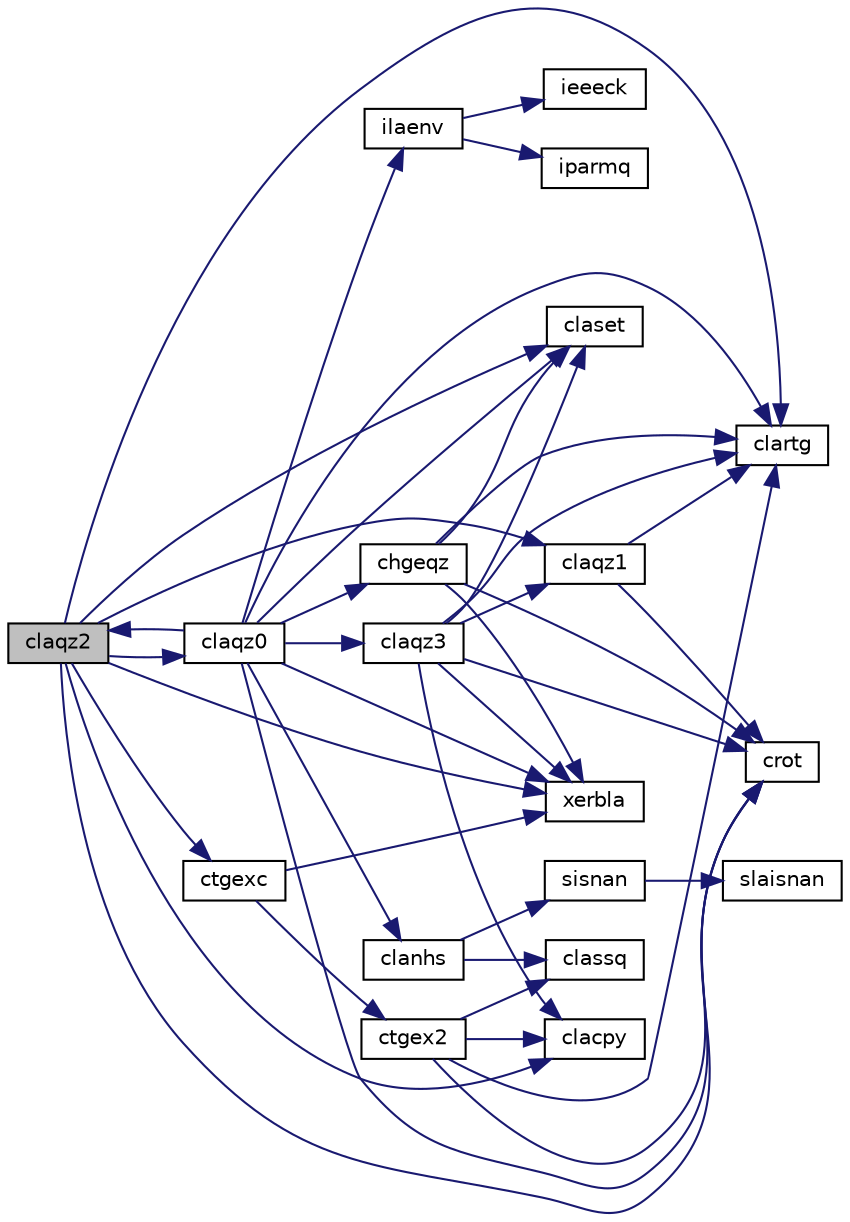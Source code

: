 digraph "claqz2"
{
 // LATEX_PDF_SIZE
  edge [fontname="Helvetica",fontsize="10",labelfontname="Helvetica",labelfontsize="10"];
  node [fontname="Helvetica",fontsize="10",shape=record];
  rankdir="LR";
  Node1 [label="claqz2",height=0.2,width=0.4,color="black", fillcolor="grey75", style="filled", fontcolor="black",tooltip="CLAQZ2"];
  Node1 -> Node2 [color="midnightblue",fontsize="10",style="solid",fontname="Helvetica"];
  Node2 [label="clacpy",height=0.2,width=0.4,color="black", fillcolor="white", style="filled",URL="$clacpy_8f.html#afcee53f42831342f7c863bfc55d2d159",tooltip="CLACPY copies all or part of one two-dimensional array to another."];
  Node1 -> Node3 [color="midnightblue",fontsize="10",style="solid",fontname="Helvetica"];
  Node3 [label="claqz0",height=0.2,width=0.4,color="black", fillcolor="white", style="filled",URL="$claqz0_8f.html#aed62e805f0ae98da9dea643f1018f81c",tooltip="CLAQZ0"];
  Node3 -> Node4 [color="midnightblue",fontsize="10",style="solid",fontname="Helvetica"];
  Node4 [label="chgeqz",height=0.2,width=0.4,color="black", fillcolor="white", style="filled",URL="$chgeqz_8f.html#a2c07ec6e7b75b527987e381674bdd68b",tooltip="CHGEQZ"];
  Node4 -> Node5 [color="midnightblue",fontsize="10",style="solid",fontname="Helvetica"];
  Node5 [label="clartg",height=0.2,width=0.4,color="black", fillcolor="white", style="filled",URL="$clartg_8f90.html#a45afd4405cf6da478ce4de9576303369",tooltip="CLARTG generates a plane rotation with real cosine and complex sine."];
  Node4 -> Node6 [color="midnightblue",fontsize="10",style="solid",fontname="Helvetica"];
  Node6 [label="claset",height=0.2,width=0.4,color="black", fillcolor="white", style="filled",URL="$claset_8f.html#a3666a7cae5a324eab6ae01b5155f1f5b",tooltip="CLASET initializes the off-diagonal elements and the diagonal elements of a matrix to given values."];
  Node4 -> Node7 [color="midnightblue",fontsize="10",style="solid",fontname="Helvetica"];
  Node7 [label="crot",height=0.2,width=0.4,color="black", fillcolor="white", style="filled",URL="$crot_8f.html#a4afb8af3ae70d2f82fffafe91e933c12",tooltip="CROT applies a plane rotation with real cosine and complex sine to a pair of complex vectors."];
  Node4 -> Node8 [color="midnightblue",fontsize="10",style="solid",fontname="Helvetica"];
  Node8 [label="xerbla",height=0.2,width=0.4,color="black", fillcolor="white", style="filled",URL="$xerbla_8f.html#a377ee61015baf8dea7770b3a404b1c07",tooltip="XERBLA"];
  Node3 -> Node9 [color="midnightblue",fontsize="10",style="solid",fontname="Helvetica"];
  Node9 [label="clanhs",height=0.2,width=0.4,color="black", fillcolor="white", style="filled",URL="$clanhs_8f.html#a2f0b86d91189ecd480a4b1469fd4c4d4",tooltip="CLANHS returns the value of the 1-norm, Frobenius norm, infinity-norm, or the largest absolute value ..."];
  Node9 -> Node10 [color="midnightblue",fontsize="10",style="solid",fontname="Helvetica"];
  Node10 [label="classq",height=0.2,width=0.4,color="black", fillcolor="white", style="filled",URL="$classq_8f90.html#ab70baa330cb7a13111b72aef0734e26d",tooltip="CLASSQ updates a sum of squares represented in scaled form."];
  Node9 -> Node11 [color="midnightblue",fontsize="10",style="solid",fontname="Helvetica"];
  Node11 [label="sisnan",height=0.2,width=0.4,color="black", fillcolor="white", style="filled",URL="$sisnan_8f.html#aeca6bb0411af000e3c883ee744184991",tooltip="SISNAN tests input for NaN."];
  Node11 -> Node12 [color="midnightblue",fontsize="10",style="solid",fontname="Helvetica"];
  Node12 [label="slaisnan",height=0.2,width=0.4,color="black", fillcolor="white", style="filled",URL="$slaisnan_8f.html#a9b6a1036554ed9b7196c641174d6a6da",tooltip="SLAISNAN tests input for NaN by comparing two arguments for inequality."];
  Node3 -> Node1 [color="midnightblue",fontsize="10",style="solid",fontname="Helvetica"];
  Node3 -> Node13 [color="midnightblue",fontsize="10",style="solid",fontname="Helvetica"];
  Node13 [label="claqz3",height=0.2,width=0.4,color="black", fillcolor="white", style="filled",URL="$claqz3_8f.html#a54c88e11c9c15d87f1c32ae1242be7e2",tooltip="CLAQZ3"];
  Node13 -> Node2 [color="midnightblue",fontsize="10",style="solid",fontname="Helvetica"];
  Node13 -> Node14 [color="midnightblue",fontsize="10",style="solid",fontname="Helvetica"];
  Node14 [label="claqz1",height=0.2,width=0.4,color="black", fillcolor="white", style="filled",URL="$claqz1_8f.html#a3a7a712c81a81bb6f197487f3c8f469d",tooltip="CLAQZ1"];
  Node14 -> Node5 [color="midnightblue",fontsize="10",style="solid",fontname="Helvetica"];
  Node14 -> Node7 [color="midnightblue",fontsize="10",style="solid",fontname="Helvetica"];
  Node13 -> Node5 [color="midnightblue",fontsize="10",style="solid",fontname="Helvetica"];
  Node13 -> Node6 [color="midnightblue",fontsize="10",style="solid",fontname="Helvetica"];
  Node13 -> Node7 [color="midnightblue",fontsize="10",style="solid",fontname="Helvetica"];
  Node13 -> Node8 [color="midnightblue",fontsize="10",style="solid",fontname="Helvetica"];
  Node3 -> Node5 [color="midnightblue",fontsize="10",style="solid",fontname="Helvetica"];
  Node3 -> Node6 [color="midnightblue",fontsize="10",style="solid",fontname="Helvetica"];
  Node3 -> Node7 [color="midnightblue",fontsize="10",style="solid",fontname="Helvetica"];
  Node3 -> Node15 [color="midnightblue",fontsize="10",style="solid",fontname="Helvetica"];
  Node15 [label="ilaenv",height=0.2,width=0.4,color="black", fillcolor="white", style="filled",URL="$ilaenv_8f.html#ab1f37bde76d31aee91a09bb2f8e87ce6",tooltip="ILAENV"];
  Node15 -> Node16 [color="midnightblue",fontsize="10",style="solid",fontname="Helvetica"];
  Node16 [label="ieeeck",height=0.2,width=0.4,color="black", fillcolor="white", style="filled",URL="$ieeeck_8f.html#a97715c995b884378afbbff7915d884c5",tooltip="IEEECK"];
  Node15 -> Node17 [color="midnightblue",fontsize="10",style="solid",fontname="Helvetica"];
  Node17 [label="iparmq",height=0.2,width=0.4,color="black", fillcolor="white", style="filled",URL="$iparmq_8f.html#a6e703cb600283f4bcb1b340cfd8ad3d9",tooltip="IPARMQ"];
  Node3 -> Node8 [color="midnightblue",fontsize="10",style="solid",fontname="Helvetica"];
  Node1 -> Node14 [color="midnightblue",fontsize="10",style="solid",fontname="Helvetica"];
  Node1 -> Node5 [color="midnightblue",fontsize="10",style="solid",fontname="Helvetica"];
  Node1 -> Node6 [color="midnightblue",fontsize="10",style="solid",fontname="Helvetica"];
  Node1 -> Node7 [color="midnightblue",fontsize="10",style="solid",fontname="Helvetica"];
  Node1 -> Node18 [color="midnightblue",fontsize="10",style="solid",fontname="Helvetica"];
  Node18 [label="ctgexc",height=0.2,width=0.4,color="black", fillcolor="white", style="filled",URL="$ctgexc_8f.html#a940fe176c0f222043756578707ac989c",tooltip="CTGEXC"];
  Node18 -> Node19 [color="midnightblue",fontsize="10",style="solid",fontname="Helvetica"];
  Node19 [label="ctgex2",height=0.2,width=0.4,color="black", fillcolor="white", style="filled",URL="$ctgex2_8f.html#ad1dd22026fefb08f31ddac6b92d8f2b6",tooltip="CTGEX2 swaps adjacent diagonal blocks in an upper (quasi) triangular matrix pair by an unitary equiva..."];
  Node19 -> Node2 [color="midnightblue",fontsize="10",style="solid",fontname="Helvetica"];
  Node19 -> Node5 [color="midnightblue",fontsize="10",style="solid",fontname="Helvetica"];
  Node19 -> Node10 [color="midnightblue",fontsize="10",style="solid",fontname="Helvetica"];
  Node19 -> Node7 [color="midnightblue",fontsize="10",style="solid",fontname="Helvetica"];
  Node18 -> Node8 [color="midnightblue",fontsize="10",style="solid",fontname="Helvetica"];
  Node1 -> Node8 [color="midnightblue",fontsize="10",style="solid",fontname="Helvetica"];
}
